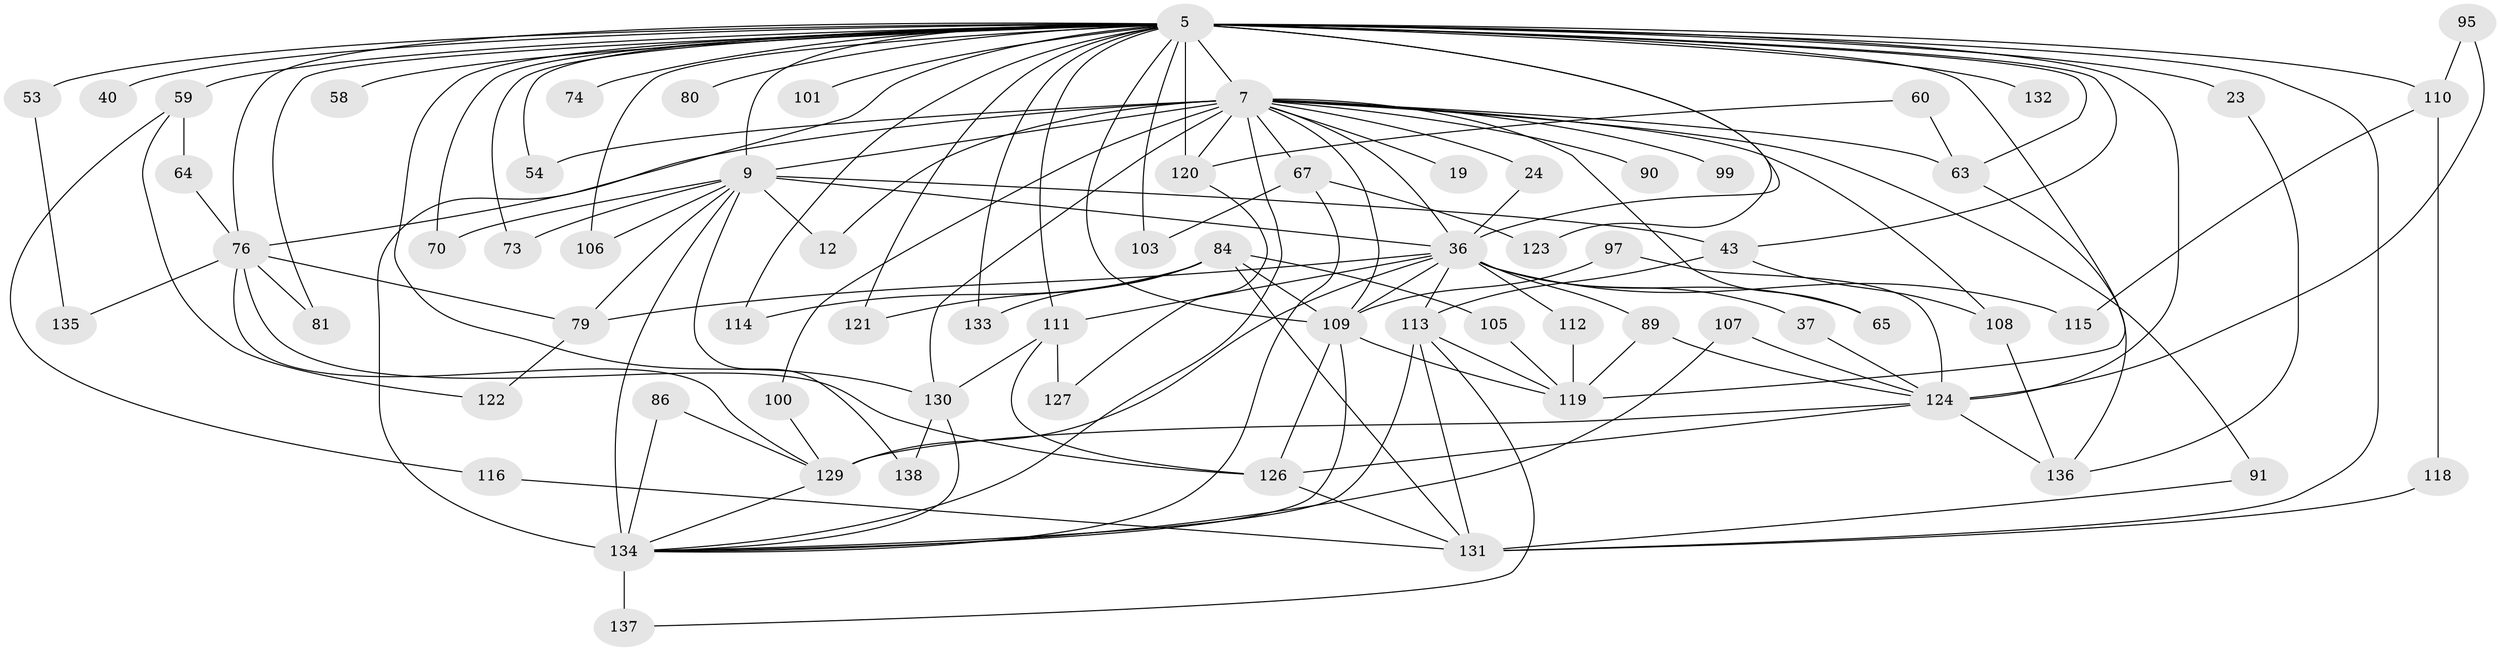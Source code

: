 // original degree distribution, {22: 0.007246376811594203, 27: 0.014492753623188406, 20: 0.007246376811594203, 31: 0.007246376811594203, 16: 0.007246376811594203, 23: 0.007246376811594203, 13: 0.007246376811594203, 14: 0.007246376811594203, 18: 0.007246376811594203, 8: 0.014492753623188406, 2: 0.5144927536231884, 12: 0.007246376811594203, 4: 0.057971014492753624, 7: 0.028985507246376812, 5: 0.07246376811594203, 3: 0.2028985507246377, 6: 0.021739130434782608, 9: 0.007246376811594203}
// Generated by graph-tools (version 1.1) at 2025/43/03/09/25 04:43:58]
// undirected, 69 vertices, 138 edges
graph export_dot {
graph [start="1"]
  node [color=gray90,style=filled];
  5 [super="+2+4"];
  7 [super="+1"];
  9 [super="+8"];
  12;
  19;
  23;
  24;
  36 [super="+10"];
  37;
  40;
  43;
  53;
  54;
  58;
  59;
  60;
  63 [super="+46"];
  64;
  65;
  67 [super="+26"];
  70;
  73;
  74;
  76 [super="+50+47+29+45"];
  79 [super="+52"];
  80;
  81;
  84 [super="+51"];
  86;
  89 [super="+62"];
  90;
  91;
  95;
  97;
  99;
  100;
  101;
  103;
  105;
  106;
  107;
  108 [super="+104"];
  109 [super="+92+82+87"];
  110 [super="+34+28"];
  111 [super="+18+68+71+77"];
  112;
  113 [super="+56+72+93"];
  114;
  115;
  116;
  118;
  119 [super="+49"];
  120 [super="+14"];
  121;
  122;
  123;
  124 [super="+33+11+61"];
  126 [super="+69"];
  127;
  129 [super="+94+98"];
  130 [super="+88+102"];
  131 [super="+42"];
  132;
  133;
  134 [super="+85+128+57+125"];
  135;
  136 [super="+117"];
  137 [super="+78"];
  138;
  5 -- 7 [weight=8];
  5 -- 9 [weight=8];
  5 -- 23 [weight=2];
  5 -- 36 [weight=9];
  5 -- 40 [weight=2];
  5 -- 54;
  5 -- 103;
  5 -- 114;
  5 -- 119 [weight=3];
  5 -- 131 [weight=4];
  5 -- 132 [weight=2];
  5 -- 133;
  5 -- 73;
  5 -- 74;
  5 -- 81;
  5 -- 43;
  5 -- 121;
  5 -- 58 [weight=2];
  5 -- 59 [weight=2];
  5 -- 111 [weight=4];
  5 -- 120 [weight=2];
  5 -- 70;
  5 -- 80;
  5 -- 101;
  5 -- 106;
  5 -- 123;
  5 -- 110 [weight=4];
  5 -- 53 [weight=2];
  5 -- 124 [weight=7];
  5 -- 63 [weight=2];
  5 -- 109;
  5 -- 134 [weight=7];
  5 -- 76 [weight=3];
  5 -- 130;
  7 -- 9 [weight=4];
  7 -- 19 [weight=2];
  7 -- 65;
  7 -- 90 [weight=2];
  7 -- 91;
  7 -- 100;
  7 -- 108 [weight=2];
  7 -- 67 [weight=3];
  7 -- 12;
  7 -- 24;
  7 -- 99;
  7 -- 54;
  7 -- 63;
  7 -- 120;
  7 -- 36 [weight=4];
  7 -- 109 [weight=2];
  7 -- 76 [weight=4];
  7 -- 134;
  7 -- 130;
  9 -- 70;
  9 -- 73;
  9 -- 106;
  9 -- 138;
  9 -- 43;
  9 -- 12;
  9 -- 36 [weight=4];
  9 -- 79;
  9 -- 134 [weight=2];
  23 -- 136;
  24 -- 36;
  36 -- 65;
  36 -- 79 [weight=2];
  36 -- 37;
  36 -- 111;
  36 -- 112;
  36 -- 113 [weight=3];
  36 -- 115;
  36 -- 109;
  36 -- 89;
  36 -- 129;
  37 -- 124;
  43 -- 108;
  43 -- 113;
  53 -- 135;
  59 -- 64;
  59 -- 116;
  59 -- 122;
  60 -- 63;
  60 -- 120;
  63 -- 136;
  64 -- 76;
  67 -- 103;
  67 -- 123;
  67 -- 134;
  76 -- 79;
  76 -- 129;
  76 -- 81;
  76 -- 135;
  76 -- 126;
  79 -- 122;
  84 -- 131 [weight=2];
  84 -- 121;
  84 -- 114;
  84 -- 133;
  84 -- 105;
  84 -- 109;
  86 -- 134;
  86 -- 129;
  89 -- 124;
  89 -- 119;
  91 -- 131;
  95 -- 110;
  95 -- 124;
  97 -- 124;
  97 -- 109;
  100 -- 129;
  105 -- 119;
  107 -- 124;
  107 -- 134;
  108 -- 136;
  109 -- 119 [weight=2];
  109 -- 126;
  109 -- 134;
  110 -- 115;
  110 -- 118;
  111 -- 127;
  111 -- 130 [weight=2];
  111 -- 126;
  112 -- 119;
  113 -- 131;
  113 -- 134;
  113 -- 119;
  113 -- 137;
  116 -- 131;
  118 -- 131;
  120 -- 127;
  124 -- 129 [weight=5];
  124 -- 126;
  124 -- 136;
  126 -- 131;
  129 -- 134;
  130 -- 134;
  130 -- 138;
  134 -- 137 [weight=2];
}
